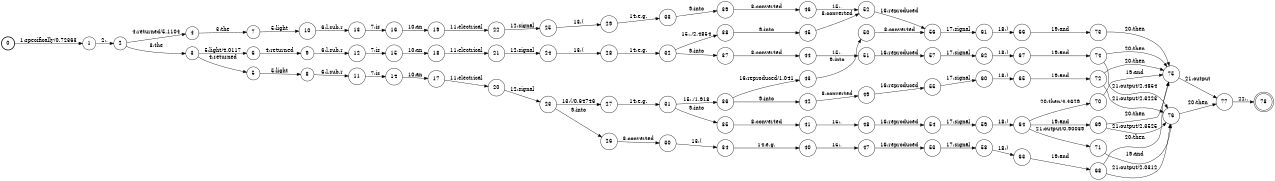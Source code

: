 digraph FST {
rankdir = LR;
size = "8.5,11";
label = "";
center = 1;
orientation = Portrait;
ranksep = "0.4";
nodesep = "0.25";
0 [label = "0", shape = circle, style = bold, fontsize = 14]
	0 -> 1 [label = "1:specifically/0.72363", fontsize = 14];
1 [label = "1", shape = circle, style = solid, fontsize = 14]
	1 -> 2 [label = "2:,", fontsize = 14];
2 [label = "2", shape = circle, style = solid, fontsize = 14]
	2 -> 3 [label = "3:the", fontsize = 14];
	2 -> 4 [label = "4:returned/5.1104", fontsize = 14];
3 [label = "3", shape = circle, style = solid, fontsize = 14]
	3 -> 5 [label = "4:returned", fontsize = 14];
	3 -> 6 [label = "5:light/4.0117", fontsize = 14];
4 [label = "4", shape = circle, style = solid, fontsize = 14]
	4 -> 7 [label = "3:the", fontsize = 14];
5 [label = "5", shape = circle, style = solid, fontsize = 14]
	5 -> 8 [label = "5:light", fontsize = 14];
6 [label = "6", shape = circle, style = solid, fontsize = 14]
	6 -> 9 [label = "4:returned", fontsize = 14];
7 [label = "7", shape = circle, style = solid, fontsize = 14]
	7 -> 10 [label = "5:light", fontsize = 14];
8 [label = "8", shape = circle, style = solid, fontsize = 14]
	8 -> 11 [label = "6:l.sub.r", fontsize = 14];
9 [label = "9", shape = circle, style = solid, fontsize = 14]
	9 -> 12 [label = "6:l.sub.r", fontsize = 14];
10 [label = "10", shape = circle, style = solid, fontsize = 14]
	10 -> 13 [label = "6:l.sub.r", fontsize = 14];
11 [label = "11", shape = circle, style = solid, fontsize = 14]
	11 -> 14 [label = "7:is", fontsize = 14];
12 [label = "12", shape = circle, style = solid, fontsize = 14]
	12 -> 15 [label = "7:is", fontsize = 14];
13 [label = "13", shape = circle, style = solid, fontsize = 14]
	13 -> 16 [label = "7:is", fontsize = 14];
14 [label = "14", shape = circle, style = solid, fontsize = 14]
	14 -> 17 [label = "10:an", fontsize = 14];
15 [label = "15", shape = circle, style = solid, fontsize = 14]
	15 -> 18 [label = "10:an", fontsize = 14];
16 [label = "16", shape = circle, style = solid, fontsize = 14]
	16 -> 19 [label = "10:an", fontsize = 14];
17 [label = "17", shape = circle, style = solid, fontsize = 14]
	17 -> 20 [label = "11:electrical", fontsize = 14];
18 [label = "18", shape = circle, style = solid, fontsize = 14]
	18 -> 21 [label = "11:electrical", fontsize = 14];
19 [label = "19", shape = circle, style = solid, fontsize = 14]
	19 -> 22 [label = "11:electrical", fontsize = 14];
20 [label = "20", shape = circle, style = solid, fontsize = 14]
	20 -> 23 [label = "12:signal", fontsize = 14];
21 [label = "21", shape = circle, style = solid, fontsize = 14]
	21 -> 24 [label = "12:signal", fontsize = 14];
22 [label = "22", shape = circle, style = solid, fontsize = 14]
	22 -> 25 [label = "12:signal", fontsize = 14];
23 [label = "23", shape = circle, style = solid, fontsize = 14]
	23 -> 26 [label = "9:into", fontsize = 14];
	23 -> 27 [label = "13:(/0.64746", fontsize = 14];
24 [label = "24", shape = circle, style = solid, fontsize = 14]
	24 -> 28 [label = "13:(", fontsize = 14];
25 [label = "25", shape = circle, style = solid, fontsize = 14]
	25 -> 29 [label = "13:(", fontsize = 14];
26 [label = "26", shape = circle, style = solid, fontsize = 14]
	26 -> 30 [label = "8:converted", fontsize = 14];
27 [label = "27", shape = circle, style = solid, fontsize = 14]
	27 -> 31 [label = "14:e.g.", fontsize = 14];
28 [label = "28", shape = circle, style = solid, fontsize = 14]
	28 -> 32 [label = "14:e.g.", fontsize = 14];
29 [label = "29", shape = circle, style = solid, fontsize = 14]
	29 -> 33 [label = "14:e.g.", fontsize = 14];
30 [label = "30", shape = circle, style = solid, fontsize = 14]
	30 -> 34 [label = "13:(", fontsize = 14];
31 [label = "31", shape = circle, style = solid, fontsize = 14]
	31 -> 36 [label = "15:,/1.918", fontsize = 14];
	31 -> 35 [label = "9:into", fontsize = 14];
32 [label = "32", shape = circle, style = solid, fontsize = 14]
	32 -> 38 [label = "15:,/2.4854", fontsize = 14];
	32 -> 37 [label = "9:into", fontsize = 14];
33 [label = "33", shape = circle, style = solid, fontsize = 14]
	33 -> 39 [label = "9:into", fontsize = 14];
34 [label = "34", shape = circle, style = solid, fontsize = 14]
	34 -> 40 [label = "14:e.g.", fontsize = 14];
35 [label = "35", shape = circle, style = solid, fontsize = 14]
	35 -> 41 [label = "8:converted", fontsize = 14];
36 [label = "36", shape = circle, style = solid, fontsize = 14]
	36 -> 42 [label = "9:into", fontsize = 14];
	36 -> 43 [label = "16:reproduced/1.041", fontsize = 14];
37 [label = "37", shape = circle, style = solid, fontsize = 14]
	37 -> 44 [label = "8:converted", fontsize = 14];
38 [label = "38", shape = circle, style = solid, fontsize = 14]
	38 -> 45 [label = "9:into", fontsize = 14];
39 [label = "39", shape = circle, style = solid, fontsize = 14]
	39 -> 46 [label = "8:converted", fontsize = 14];
40 [label = "40", shape = circle, style = solid, fontsize = 14]
	40 -> 47 [label = "15:,", fontsize = 14];
41 [label = "41", shape = circle, style = solid, fontsize = 14]
	41 -> 48 [label = "15:,", fontsize = 14];
42 [label = "42", shape = circle, style = solid, fontsize = 14]
	42 -> 49 [label = "8:converted", fontsize = 14];
43 [label = "43", shape = circle, style = solid, fontsize = 14]
	43 -> 50 [label = "9:into", fontsize = 14];
44 [label = "44", shape = circle, style = solid, fontsize = 14]
	44 -> 51 [label = "15:,", fontsize = 14];
45 [label = "45", shape = circle, style = solid, fontsize = 14]
	45 -> 52 [label = "8:converted", fontsize = 14];
46 [label = "46", shape = circle, style = solid, fontsize = 14]
	46 -> 52 [label = "15:,", fontsize = 14];
47 [label = "47", shape = circle, style = solid, fontsize = 14]
	47 -> 53 [label = "16:reproduced", fontsize = 14];
48 [label = "48", shape = circle, style = solid, fontsize = 14]
	48 -> 54 [label = "16:reproduced", fontsize = 14];
49 [label = "49", shape = circle, style = solid, fontsize = 14]
	49 -> 55 [label = "16:reproduced", fontsize = 14];
50 [label = "50", shape = circle, style = solid, fontsize = 14]
	50 -> 56 [label = "8:converted", fontsize = 14];
51 [label = "51", shape = circle, style = solid, fontsize = 14]
	51 -> 57 [label = "16:reproduced", fontsize = 14];
52 [label = "52", shape = circle, style = solid, fontsize = 14]
	52 -> 56 [label = "16:reproduced", fontsize = 14];
53 [label = "53", shape = circle, style = solid, fontsize = 14]
	53 -> 58 [label = "17:signal", fontsize = 14];
54 [label = "54", shape = circle, style = solid, fontsize = 14]
	54 -> 59 [label = "17:signal", fontsize = 14];
55 [label = "55", shape = circle, style = solid, fontsize = 14]
	55 -> 60 [label = "17:signal", fontsize = 14];
56 [label = "56", shape = circle, style = solid, fontsize = 14]
	56 -> 61 [label = "17:signal", fontsize = 14];
57 [label = "57", shape = circle, style = solid, fontsize = 14]
	57 -> 62 [label = "17:signal", fontsize = 14];
58 [label = "58", shape = circle, style = solid, fontsize = 14]
	58 -> 63 [label = "18:)", fontsize = 14];
59 [label = "59", shape = circle, style = solid, fontsize = 14]
	59 -> 64 [label = "18:)", fontsize = 14];
60 [label = "60", shape = circle, style = solid, fontsize = 14]
	60 -> 65 [label = "18:)", fontsize = 14];
61 [label = "61", shape = circle, style = solid, fontsize = 14]
	61 -> 66 [label = "18:)", fontsize = 14];
62 [label = "62", shape = circle, style = solid, fontsize = 14]
	62 -> 67 [label = "18:)", fontsize = 14];
63 [label = "63", shape = circle, style = solid, fontsize = 14]
	63 -> 68 [label = "19:and", fontsize = 14];
64 [label = "64", shape = circle, style = solid, fontsize = 14]
	64 -> 69 [label = "19:and", fontsize = 14];
	64 -> 70 [label = "20:then/4.4629", fontsize = 14];
	64 -> 71 [label = "21:output/0.90039", fontsize = 14];
65 [label = "65", shape = circle, style = solid, fontsize = 14]
	65 -> 72 [label = "19:and", fontsize = 14];
66 [label = "66", shape = circle, style = solid, fontsize = 14]
	66 -> 73 [label = "19:and", fontsize = 14];
67 [label = "67", shape = circle, style = solid, fontsize = 14]
	67 -> 74 [label = "19:and", fontsize = 14];
68 [label = "68", shape = circle, style = solid, fontsize = 14]
	68 -> 75 [label = "20:then", fontsize = 14];
	68 -> 76 [label = "21:output/2.0312", fontsize = 14];
69 [label = "69", shape = circle, style = solid, fontsize = 14]
	69 -> 75 [label = "20:then", fontsize = 14];
	69 -> 76 [label = "21:output/2.3525", fontsize = 14];
70 [label = "70", shape = circle, style = solid, fontsize = 14]
	70 -> 75 [label = "19:and", fontsize = 14];
71 [label = "71", shape = circle, style = solid, fontsize = 14]
	71 -> 76 [label = "19:and", fontsize = 14];
72 [label = "72", shape = circle, style = solid, fontsize = 14]
	72 -> 75 [label = "20:then", fontsize = 14];
	72 -> 76 [label = "21:output/2.3223", fontsize = 14];
73 [label = "73", shape = circle, style = solid, fontsize = 14]
	73 -> 75 [label = "20:then", fontsize = 14];
74 [label = "74", shape = circle, style = solid, fontsize = 14]
	74 -> 75 [label = "20:then", fontsize = 14];
	74 -> 76 [label = "21:output/2.4854", fontsize = 14];
75 [label = "75", shape = circle, style = solid, fontsize = 14]
	75 -> 77 [label = "21:output", fontsize = 14];
76 [label = "76", shape = circle, style = solid, fontsize = 14]
	76 -> 77 [label = "20:then", fontsize = 14];
77 [label = "77", shape = circle, style = solid, fontsize = 14]
	77 -> 78 [label = "22:.", fontsize = 14];
78 [label = "78", shape = doublecircle, style = solid, fontsize = 14]
}
